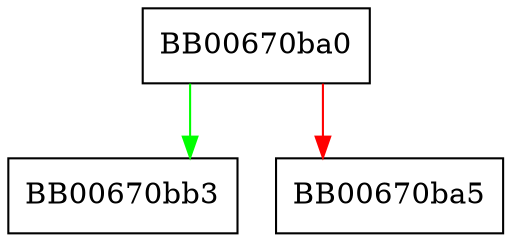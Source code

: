 digraph X509_check_ip {
  node [shape="box"];
  graph [splines=ortho];
  BB00670ba0 -> BB00670bb3 [color="green"];
  BB00670ba0 -> BB00670ba5 [color="red"];
}